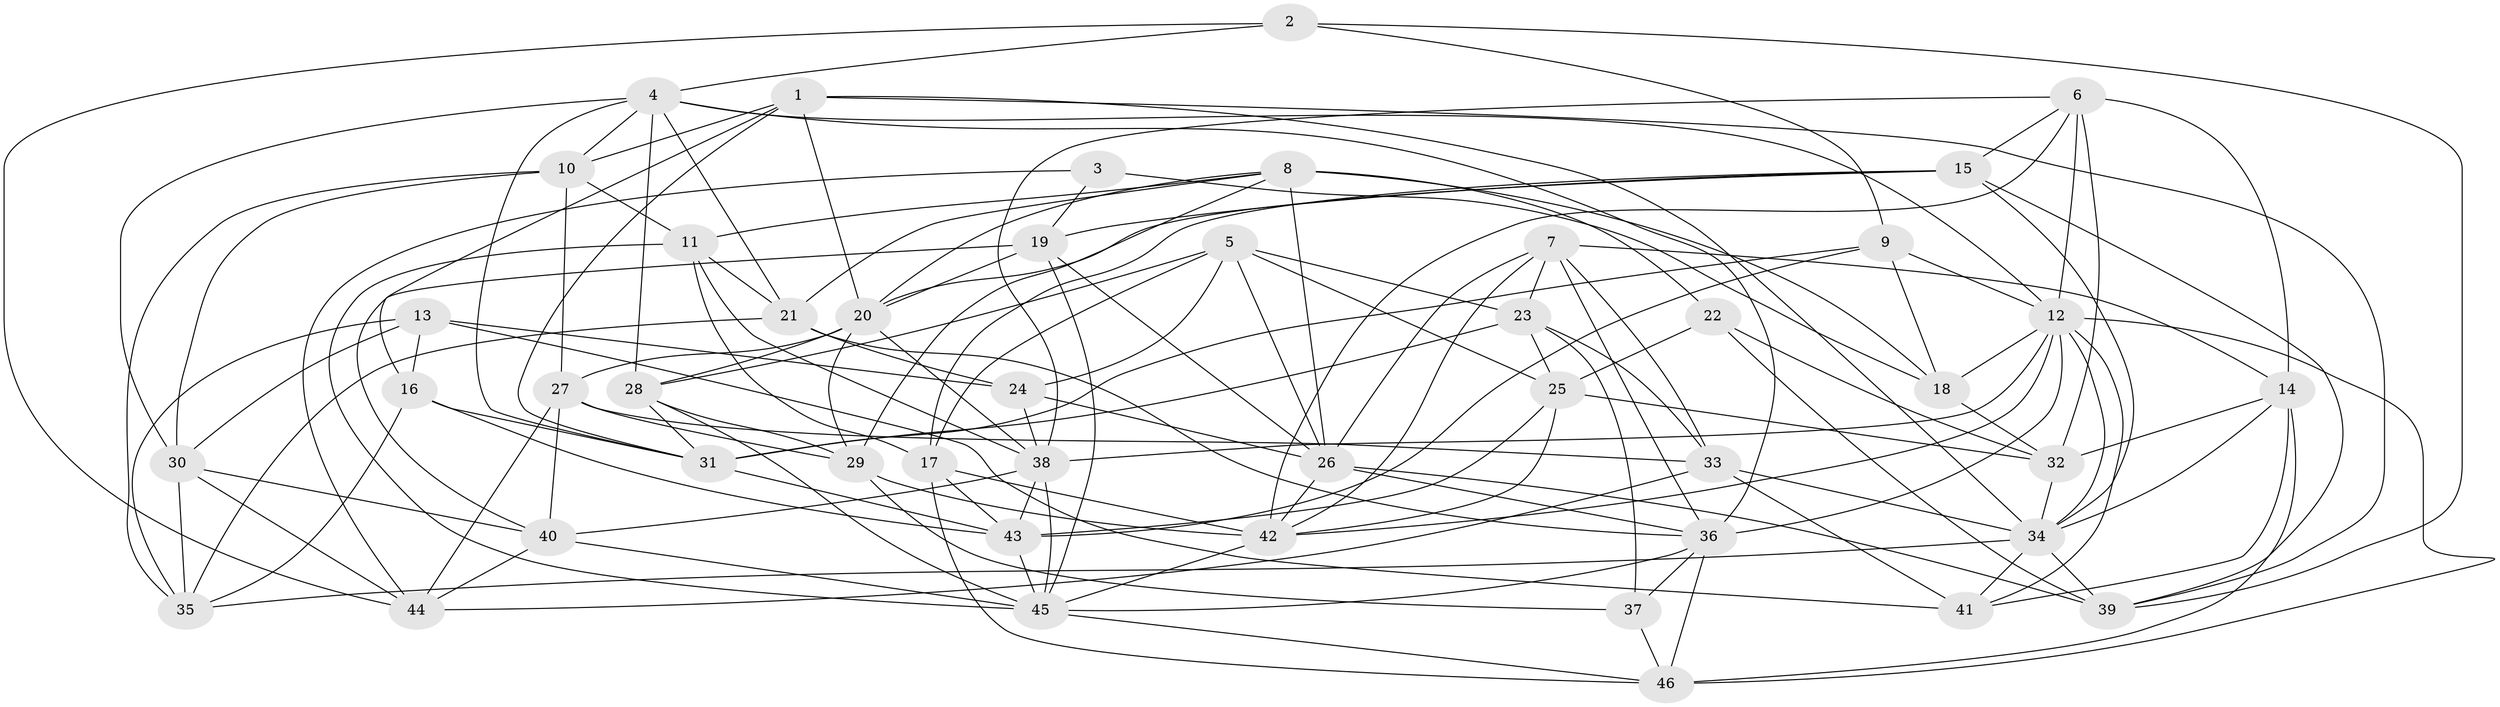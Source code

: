 // original degree distribution, {4: 1.0}
// Generated by graph-tools (version 1.1) at 2025/38/03/04/25 23:38:11]
// undirected, 46 vertices, 143 edges
graph export_dot {
  node [color=gray90,style=filled];
  1;
  2;
  3;
  4;
  5;
  6;
  7;
  8;
  9;
  10;
  11;
  12;
  13;
  14;
  15;
  16;
  17;
  18;
  19;
  20;
  21;
  22;
  23;
  24;
  25;
  26;
  27;
  28;
  29;
  30;
  31;
  32;
  33;
  34;
  35;
  36;
  37;
  38;
  39;
  40;
  41;
  42;
  43;
  44;
  45;
  46;
  1 -- 10 [weight=1.0];
  1 -- 16 [weight=1.0];
  1 -- 20 [weight=1.0];
  1 -- 31 [weight=1.0];
  1 -- 34 [weight=1.0];
  1 -- 39 [weight=1.0];
  2 -- 4 [weight=1.0];
  2 -- 9 [weight=1.0];
  2 -- 39 [weight=1.0];
  2 -- 44 [weight=1.0];
  3 -- 18 [weight=2.0];
  3 -- 19 [weight=1.0];
  3 -- 44 [weight=1.0];
  4 -- 10 [weight=1.0];
  4 -- 12 [weight=1.0];
  4 -- 21 [weight=1.0];
  4 -- 28 [weight=1.0];
  4 -- 30 [weight=1.0];
  4 -- 31 [weight=1.0];
  4 -- 36 [weight=1.0];
  5 -- 17 [weight=1.0];
  5 -- 23 [weight=1.0];
  5 -- 24 [weight=1.0];
  5 -- 25 [weight=1.0];
  5 -- 26 [weight=1.0];
  5 -- 28 [weight=1.0];
  6 -- 12 [weight=1.0];
  6 -- 14 [weight=1.0];
  6 -- 15 [weight=1.0];
  6 -- 32 [weight=1.0];
  6 -- 38 [weight=1.0];
  6 -- 42 [weight=1.0];
  7 -- 14 [weight=1.0];
  7 -- 23 [weight=1.0];
  7 -- 26 [weight=1.0];
  7 -- 33 [weight=1.0];
  7 -- 36 [weight=1.0];
  7 -- 42 [weight=1.0];
  8 -- 11 [weight=1.0];
  8 -- 18 [weight=1.0];
  8 -- 20 [weight=1.0];
  8 -- 21 [weight=1.0];
  8 -- 22 [weight=2.0];
  8 -- 26 [weight=1.0];
  8 -- 29 [weight=1.0];
  9 -- 12 [weight=1.0];
  9 -- 18 [weight=1.0];
  9 -- 31 [weight=2.0];
  9 -- 43 [weight=1.0];
  10 -- 11 [weight=1.0];
  10 -- 27 [weight=1.0];
  10 -- 30 [weight=1.0];
  10 -- 35 [weight=1.0];
  11 -- 17 [weight=1.0];
  11 -- 21 [weight=1.0];
  11 -- 38 [weight=1.0];
  11 -- 45 [weight=1.0];
  12 -- 18 [weight=1.0];
  12 -- 34 [weight=1.0];
  12 -- 36 [weight=1.0];
  12 -- 38 [weight=1.0];
  12 -- 41 [weight=1.0];
  12 -- 42 [weight=1.0];
  12 -- 46 [weight=1.0];
  13 -- 16 [weight=1.0];
  13 -- 24 [weight=2.0];
  13 -- 30 [weight=1.0];
  13 -- 35 [weight=1.0];
  13 -- 41 [weight=1.0];
  14 -- 32 [weight=1.0];
  14 -- 34 [weight=1.0];
  14 -- 41 [weight=1.0];
  14 -- 46 [weight=1.0];
  15 -- 17 [weight=1.0];
  15 -- 19 [weight=1.0];
  15 -- 20 [weight=1.0];
  15 -- 34 [weight=1.0];
  15 -- 39 [weight=1.0];
  16 -- 31 [weight=2.0];
  16 -- 35 [weight=1.0];
  16 -- 43 [weight=1.0];
  17 -- 42 [weight=1.0];
  17 -- 43 [weight=1.0];
  17 -- 46 [weight=1.0];
  18 -- 32 [weight=1.0];
  19 -- 20 [weight=1.0];
  19 -- 26 [weight=1.0];
  19 -- 40 [weight=1.0];
  19 -- 45 [weight=1.0];
  20 -- 27 [weight=1.0];
  20 -- 28 [weight=1.0];
  20 -- 29 [weight=1.0];
  20 -- 38 [weight=1.0];
  21 -- 24 [weight=1.0];
  21 -- 35 [weight=1.0];
  21 -- 36 [weight=1.0];
  22 -- 25 [weight=2.0];
  22 -- 32 [weight=1.0];
  22 -- 39 [weight=1.0];
  23 -- 25 [weight=2.0];
  23 -- 31 [weight=2.0];
  23 -- 33 [weight=1.0];
  23 -- 37 [weight=1.0];
  24 -- 26 [weight=1.0];
  24 -- 38 [weight=1.0];
  25 -- 32 [weight=1.0];
  25 -- 42 [weight=1.0];
  25 -- 43 [weight=1.0];
  26 -- 36 [weight=1.0];
  26 -- 39 [weight=1.0];
  26 -- 42 [weight=1.0];
  27 -- 29 [weight=1.0];
  27 -- 33 [weight=1.0];
  27 -- 40 [weight=1.0];
  27 -- 44 [weight=1.0];
  28 -- 29 [weight=1.0];
  28 -- 31 [weight=1.0];
  28 -- 45 [weight=1.0];
  29 -- 37 [weight=1.0];
  29 -- 42 [weight=1.0];
  30 -- 35 [weight=1.0];
  30 -- 40 [weight=1.0];
  30 -- 44 [weight=1.0];
  31 -- 43 [weight=1.0];
  32 -- 34 [weight=1.0];
  33 -- 34 [weight=2.0];
  33 -- 41 [weight=2.0];
  33 -- 44 [weight=1.0];
  34 -- 35 [weight=1.0];
  34 -- 39 [weight=1.0];
  34 -- 41 [weight=1.0];
  36 -- 37 [weight=1.0];
  36 -- 45 [weight=1.0];
  36 -- 46 [weight=1.0];
  37 -- 46 [weight=1.0];
  38 -- 40 [weight=1.0];
  38 -- 43 [weight=1.0];
  38 -- 45 [weight=1.0];
  40 -- 44 [weight=1.0];
  40 -- 45 [weight=1.0];
  42 -- 45 [weight=1.0];
  43 -- 45 [weight=2.0];
  45 -- 46 [weight=1.0];
}
